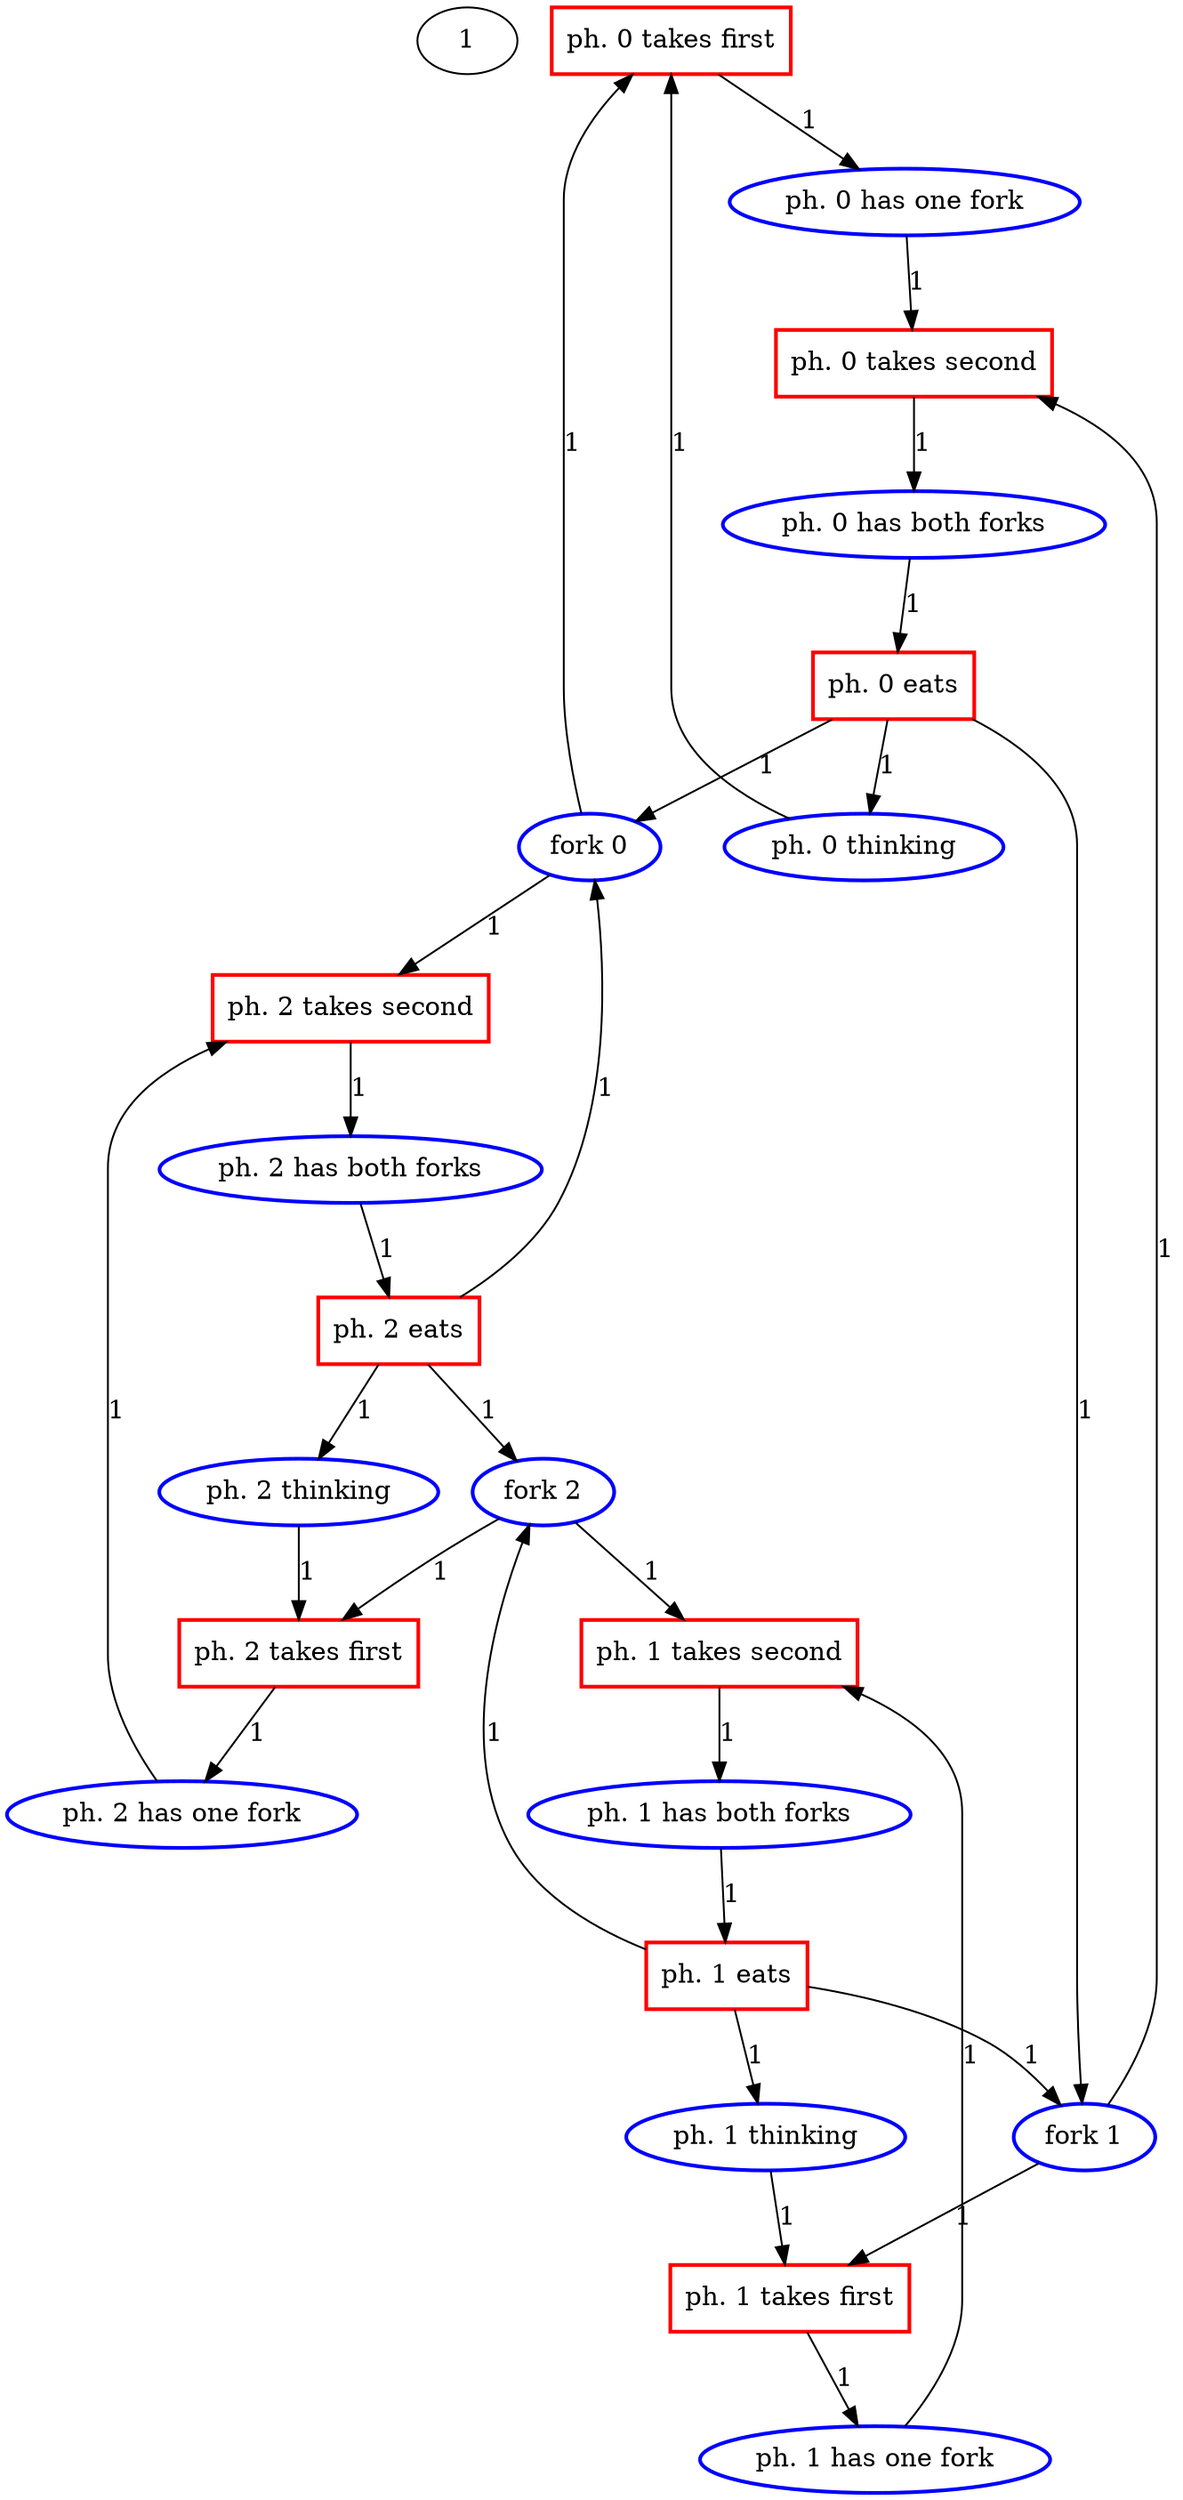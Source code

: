 digraph Petri {

  overlap=scale

  /* nodes */1
 transition0 [label="ph. 0 takes first", shape=box, color=red, style=bold];
 transition1 [label="ph. 0 takes second", shape=box, color=red, style=bold];
 transition2 [label="ph. 0 eats", shape=box, color=red, style=bold];
 transition3 [label="ph. 1 takes first", shape=box, color=red, style=bold];
 transition4 [label="ph. 1 takes second", shape=box, color=red, style=bold];
 transition5 [label="ph. 1 eats", shape=box, color=red, style=bold];
 transition6 [label="ph. 2 takes first", shape=box, color=red, style=bold];
 transition7 [label="ph. 2 takes second", shape=box, color=red, style=bold];
 transition8 [label="ph. 2 eats", shape=box, color=red, style=bold];

  pool0 [label="fork 0", color=blue, style=bold];
  pool3 [label="fork 1", color=blue, style=bold];
  pool7 [label="fork 2", color=blue, style=bold];
  pool1 [label="ph. 0 thinking", color=blue, style=bold];
  pool2 [label="ph. 0 has one fork", color=blue, style=bold];
  pool4 [label="ph. 0 has both forks", color=blue, style=bold];
  pool5 [label="ph. 1 thinking", color=blue, style=bold];
  pool6 [label="ph. 1 has one fork", color=blue, style=bold];
  pool8 [label="ph. 1 has both forks", color=blue, style=bold];
  pool9 [label="ph. 2 thinking", color=blue, style=bold];
  pool10 [label="ph. 2 has one fork", color=blue, style=bold];
  pool11 [label="ph. 2 has both forks", color=blue, style=bold];

  /* edges */

  pool0 -> transition0 [label="1"]
  pool1 -> transition0 [label="1"]
  transition0 -> pool2 [label="1"]
  pool3 -> transition1 [label="1"]
  pool2 -> transition1 [label="1"]
  transition1 -> pool4 [label="1"]
  pool4 -> transition2 [label="1"]
  transition2 -> pool1 [label="1"]
  transition2 -> pool0 [label="1"]
  transition2 -> pool3 [label="1"]
  pool3 -> transition3 [label="1"]
  pool5 -> transition3 [label="1"]
  transition3 -> pool6 [label="1"]
  pool7 -> transition4 [label="1"]
  pool6 -> transition4 [label="1"]
  transition4 -> pool8 [label="1"]
  pool8 -> transition5 [label="1"]
  transition5 -> pool5 [label="1"]
  transition5 -> pool3 [label="1"]
  transition5 -> pool7 [label="1"]
  pool7 -> transition6 [label="1"]
  pool9 -> transition6 [label="1"]
  transition6 -> pool10 [label="1"]
  pool0 -> transition7 [label="1"]
  pool10 -> transition7 [label="1"]
  transition7 -> pool11 [label="1"]
  pool11 -> transition8 [label="1"]
  transition8 -> pool9 [label="1"]
  transition8 -> pool7 [label="1"]
  transition8 -> pool0 [label="1"]
}
